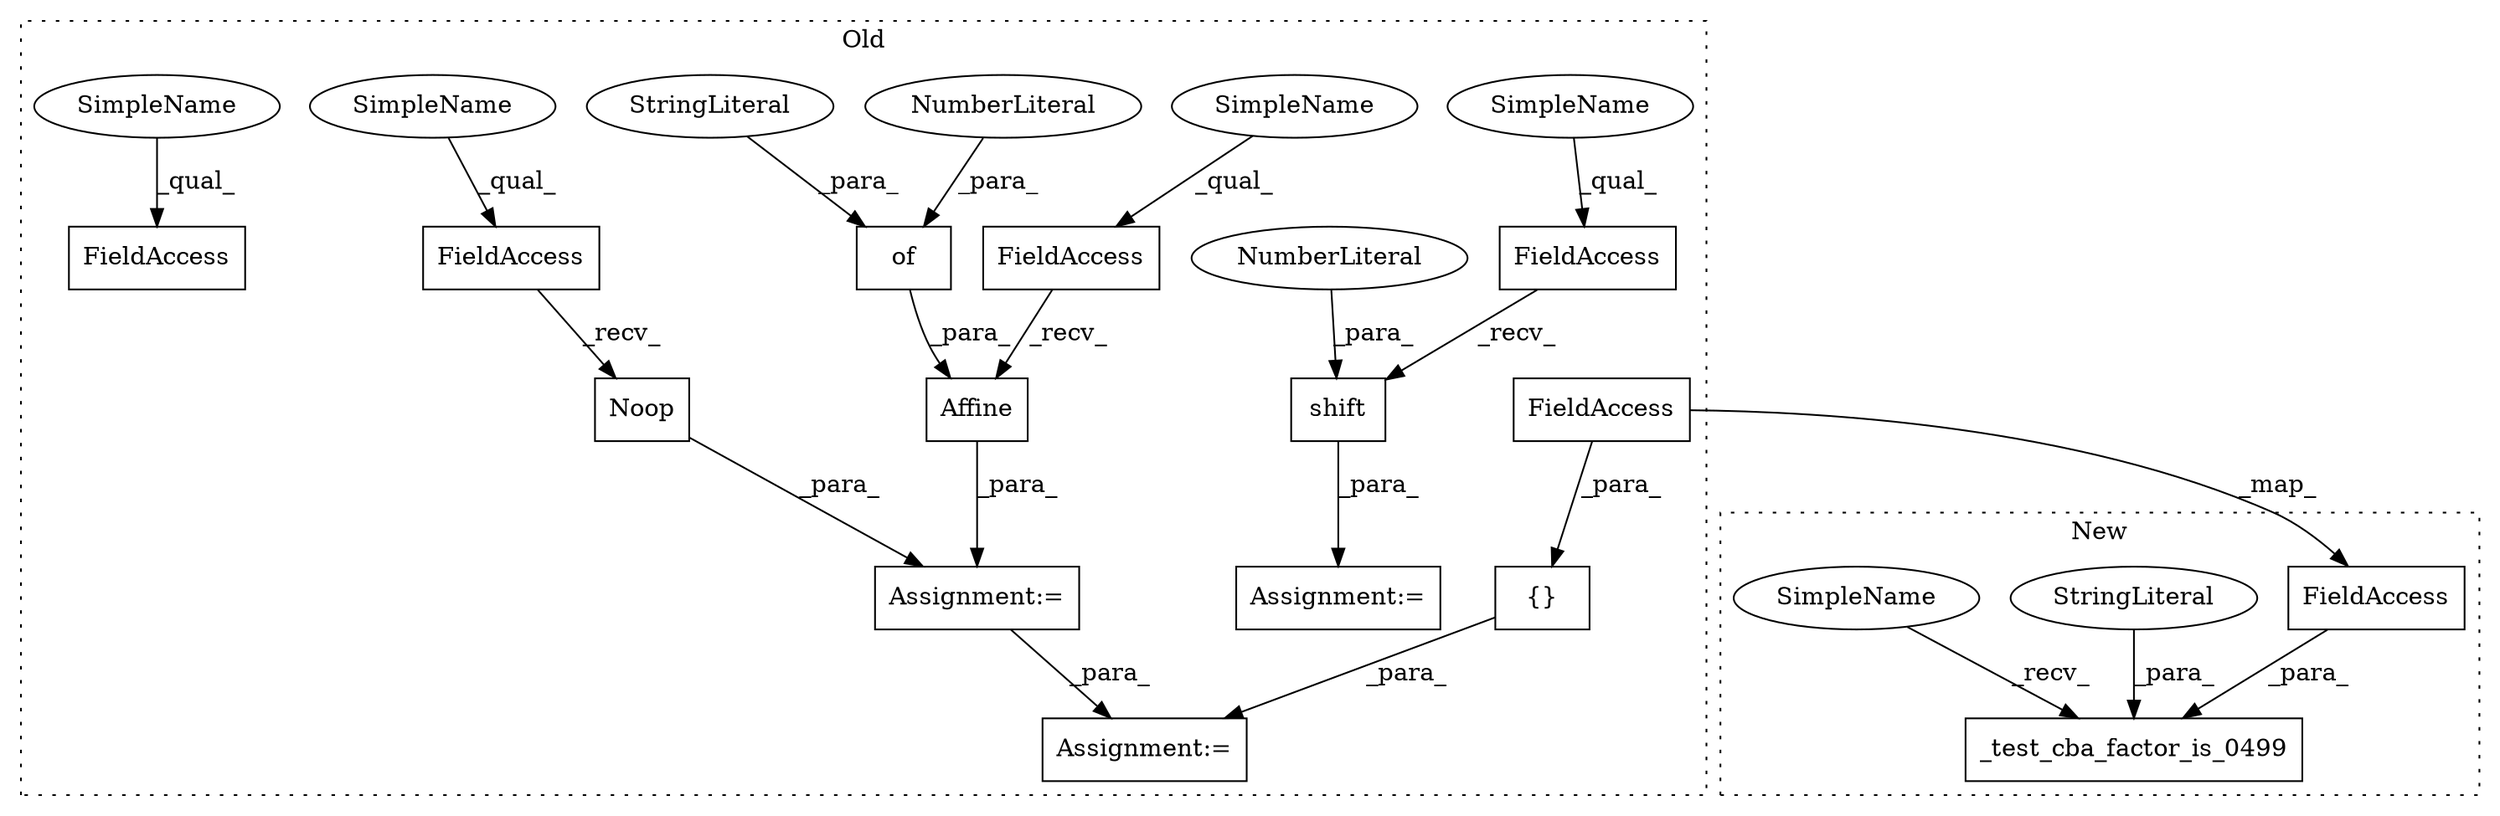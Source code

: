 digraph G {
subgraph cluster0 {
1 [label="Noop" a="32" s="35302" l="6" shape="box"];
3 [label="FieldAccess" a="22" s="35284" l="17" shape="box"];
4 [label="FieldAccess" a="22" s="35309" l="17" shape="box"];
5 [label="FieldAccess" a="22" s="35254" l="17" shape="box"];
6 [label="Affine" a="32" s="35327,35347" l="7,1" shape="box"];
7 [label="of" a="32" s="35338,35346" l="3,1" shape="box"];
8 [label="NumberLiteral" a="34" s="35345" l="1" shape="ellipse"];
9 [label="StringLiteral" a="45" s="35341" l="3" shape="ellipse"];
10 [label="Assignment:=" a="7" s="35363" l="1" shape="box"];
11 [label="{}" a="4" s="35395,35406" l="1,1" shape="box"];
12 [label="Assignment:=" a="7" s="35253" l="1" shape="box"];
14 [label="FieldAccess" a="22" s="35396" l="10" shape="box"];
15 [label="FieldAccess" a="22" s="35426" l="10" shape="box"];
16 [label="shift" a="32" s="35437,35444" l="6,1" shape="box"];
17 [label="NumberLiteral" a="34" s="35443" l="1" shape="ellipse"];
18 [label="Assignment:=" a="7" s="35425" l="1" shape="box"];
20 [label="SimpleName" a="42" s="35426" l="4" shape="ellipse"];
22 [label="SimpleName" a="42" s="35284" l="6" shape="ellipse"];
23 [label="SimpleName" a="42" s="35309" l="6" shape="ellipse"];
24 [label="SimpleName" a="42" s="35254" l="6" shape="ellipse"];
label = "Old";
style="dotted";
}
subgraph cluster1 {
2 [label="_test_cba_factor_is_0499" a="32" s="34626,34681" l="25,1" shape="box"];
13 [label="FieldAccess" a="22" s="34671" l="10" shape="box"];
19 [label="StringLiteral" a="45" s="34651" l="19" shape="ellipse"];
21 [label="SimpleName" a="42" s="34621" l="4" shape="ellipse"];
label = "New";
style="dotted";
}
1 -> 12 [label="_para_"];
3 -> 1 [label="_recv_"];
4 -> 6 [label="_recv_"];
6 -> 12 [label="_para_"];
7 -> 6 [label="_para_"];
8 -> 7 [label="_para_"];
9 -> 7 [label="_para_"];
11 -> 10 [label="_para_"];
12 -> 10 [label="_para_"];
13 -> 2 [label="_para_"];
14 -> 13 [label="_map_"];
14 -> 11 [label="_para_"];
15 -> 16 [label="_recv_"];
16 -> 18 [label="_para_"];
17 -> 16 [label="_para_"];
19 -> 2 [label="_para_"];
20 -> 15 [label="_qual_"];
21 -> 2 [label="_recv_"];
22 -> 3 [label="_qual_"];
23 -> 4 [label="_qual_"];
24 -> 5 [label="_qual_"];
}